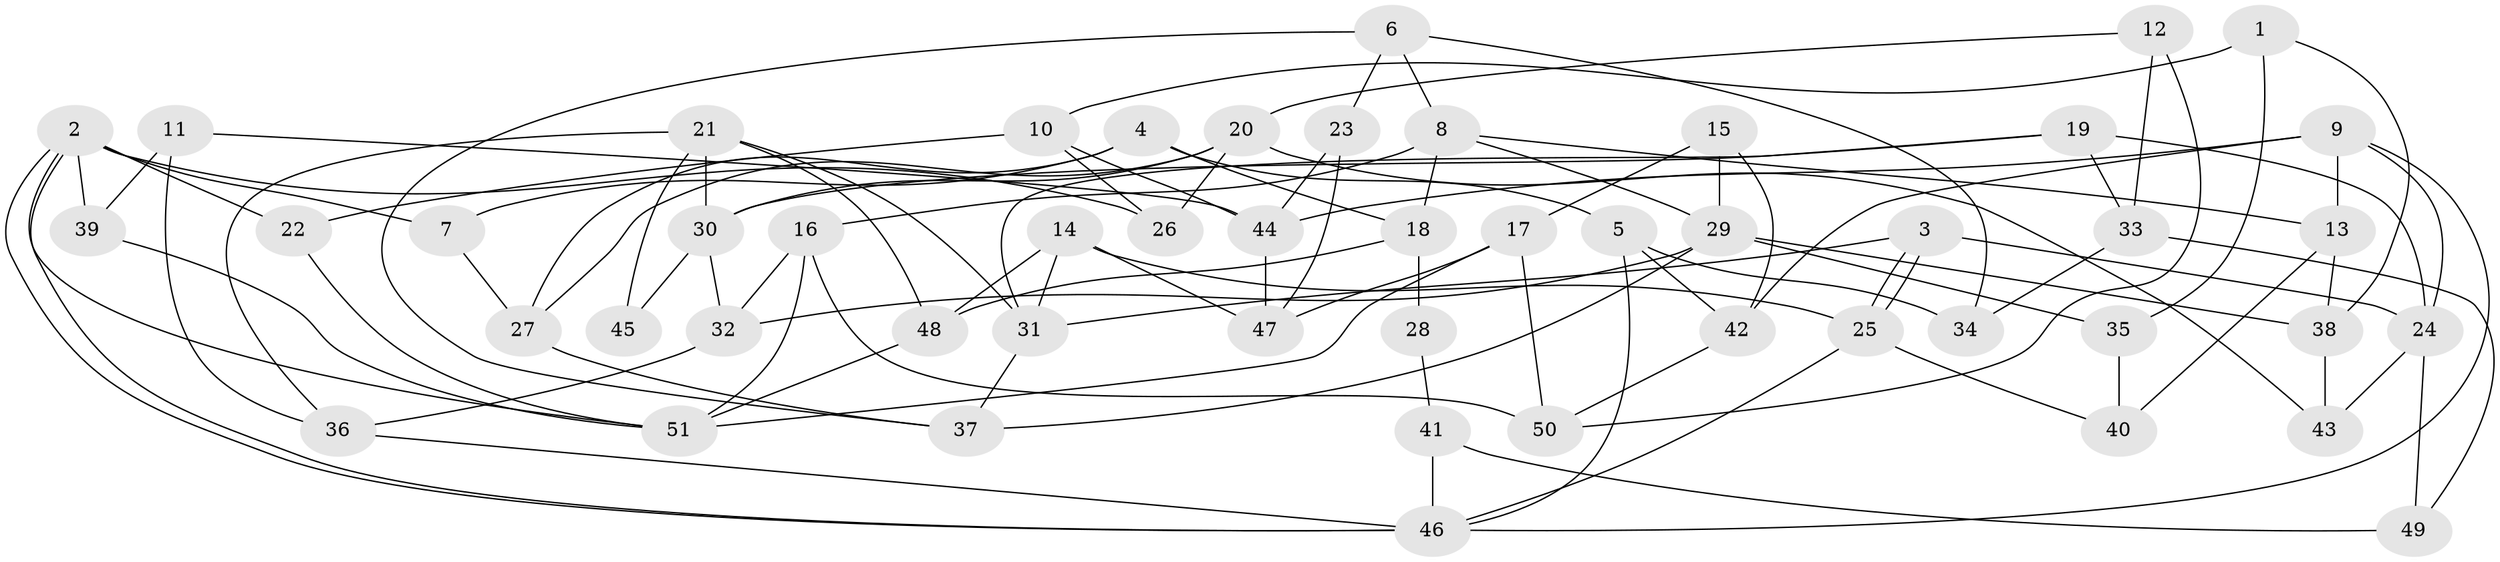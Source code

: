 // coarse degree distribution, {5: 0.2, 9: 0.06666666666666667, 3: 0.23333333333333334, 4: 0.16666666666666666, 10: 0.03333333333333333, 7: 0.1, 6: 0.13333333333333333, 2: 0.06666666666666667}
// Generated by graph-tools (version 1.1) at 2025/18/03/04/25 18:18:54]
// undirected, 51 vertices, 102 edges
graph export_dot {
graph [start="1"]
  node [color=gray90,style=filled];
  1;
  2;
  3;
  4;
  5;
  6;
  7;
  8;
  9;
  10;
  11;
  12;
  13;
  14;
  15;
  16;
  17;
  18;
  19;
  20;
  21;
  22;
  23;
  24;
  25;
  26;
  27;
  28;
  29;
  30;
  31;
  32;
  33;
  34;
  35;
  36;
  37;
  38;
  39;
  40;
  41;
  42;
  43;
  44;
  45;
  46;
  47;
  48;
  49;
  50;
  51;
  1 -- 35;
  1 -- 38;
  1 -- 10;
  2 -- 46;
  2 -- 46;
  2 -- 39;
  2 -- 7;
  2 -- 22;
  2 -- 26;
  2 -- 51;
  3 -- 25;
  3 -- 25;
  3 -- 31;
  3 -- 24;
  4 -- 5;
  4 -- 7;
  4 -- 18;
  4 -- 27;
  5 -- 46;
  5 -- 42;
  5 -- 34;
  6 -- 23;
  6 -- 37;
  6 -- 8;
  6 -- 34;
  7 -- 27;
  8 -- 18;
  8 -- 13;
  8 -- 16;
  8 -- 29;
  9 -- 24;
  9 -- 46;
  9 -- 13;
  9 -- 42;
  9 -- 44;
  10 -- 26;
  10 -- 22;
  10 -- 44;
  11 -- 44;
  11 -- 36;
  11 -- 39;
  12 -- 33;
  12 -- 50;
  12 -- 20;
  13 -- 38;
  13 -- 40;
  14 -- 48;
  14 -- 47;
  14 -- 25;
  14 -- 31;
  15 -- 29;
  15 -- 17;
  15 -- 42;
  16 -- 51;
  16 -- 32;
  16 -- 50;
  17 -- 50;
  17 -- 51;
  17 -- 47;
  18 -- 48;
  18 -- 28;
  19 -- 30;
  19 -- 31;
  19 -- 24;
  19 -- 33;
  20 -- 43;
  20 -- 26;
  20 -- 27;
  20 -- 30;
  21 -- 31;
  21 -- 36;
  21 -- 30;
  21 -- 45;
  21 -- 48;
  22 -- 51;
  23 -- 47;
  23 -- 44;
  24 -- 43;
  24 -- 49;
  25 -- 40;
  25 -- 46;
  27 -- 37;
  28 -- 41;
  29 -- 32;
  29 -- 35;
  29 -- 37;
  29 -- 38;
  30 -- 32;
  30 -- 45;
  31 -- 37;
  32 -- 36;
  33 -- 34;
  33 -- 49;
  35 -- 40;
  36 -- 46;
  38 -- 43;
  39 -- 51;
  41 -- 46;
  41 -- 49;
  42 -- 50;
  44 -- 47;
  48 -- 51;
}
